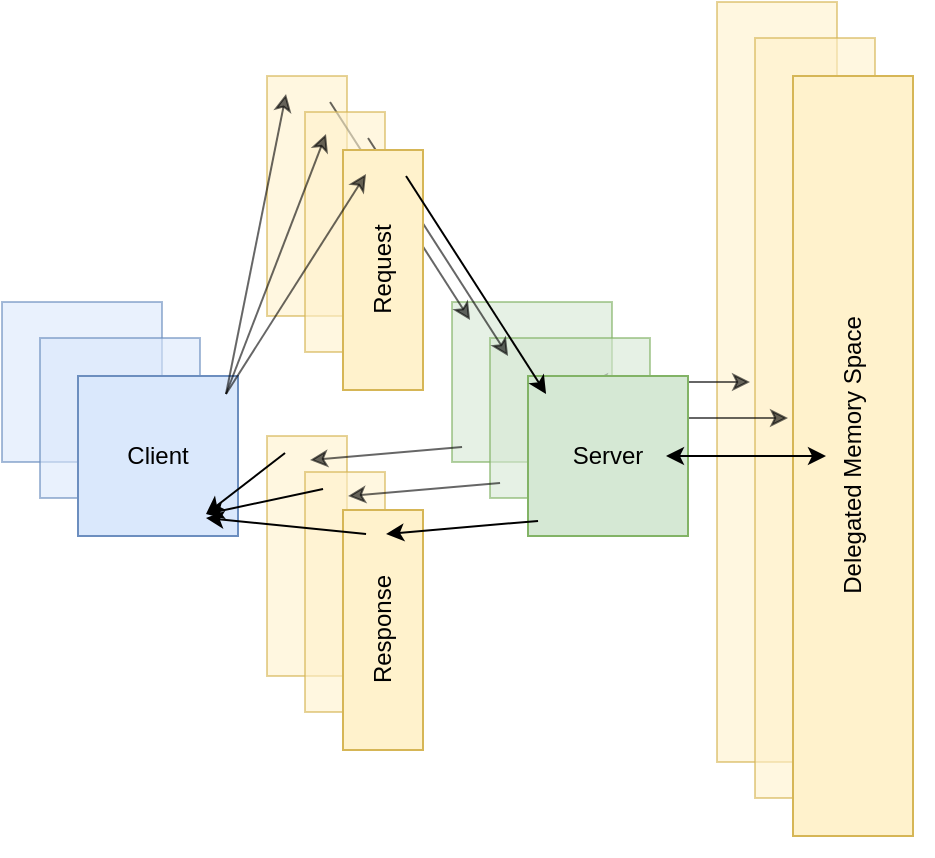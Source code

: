 <mxfile version="12.1.0" type="device" pages="1"><diagram id="7bmhLiZwpcJH5T8VALgp" name="Page-1"><mxGraphModel dx="1042" dy="486" grid="1" gridSize="10" guides="1" tooltips="1" connect="1" arrows="1" fold="1" page="1" pageScale="1" pageWidth="850" pageHeight="1100" math="0" shadow="0"><root><mxCell id="0"/><mxCell id="1" parent="0"/><mxCell id="c9MMybVQ7SlNscGkZTdV-56" value="" style="group" vertex="1" connectable="0" parent="1"><mxGeometry x="167" y="113" width="417.5" height="380" as="geometry"/></mxCell><mxCell id="c9MMybVQ7SlNscGkZTdV-57" value="" style="group;opacity=60;" vertex="1" connectable="0" parent="c9MMybVQ7SlNscGkZTdV-56"><mxGeometry x="-29" y="-29" width="417.5" height="380" as="geometry"/></mxCell><mxCell id="c9MMybVQ7SlNscGkZTdV-58" value="" style="whiteSpace=wrap;html=1;aspect=fixed;flipV=1;fillColor=#dae8fc;strokeColor=#6c8ebf;opacity=60;" vertex="1" parent="c9MMybVQ7SlNscGkZTdV-57"><mxGeometry y="150" width="80" height="80" as="geometry"/></mxCell><mxCell id="c9MMybVQ7SlNscGkZTdV-59" value="" style="whiteSpace=wrap;html=1;aspect=fixed;flipV=1;fillColor=#d5e8d4;strokeColor=#82b366;opacity=60;" vertex="1" parent="c9MMybVQ7SlNscGkZTdV-57"><mxGeometry x="225" y="150" width="80" height="80" as="geometry"/></mxCell><mxCell id="c9MMybVQ7SlNscGkZTdV-60" value="" style="rounded=0;whiteSpace=wrap;html=1;flipV=1;horizontal=0;fillColor=#fff2cc;strokeColor=#d6b656;opacity=60;" vertex="1" parent="c9MMybVQ7SlNscGkZTdV-57"><mxGeometry x="132.5" y="217" width="40" height="120" as="geometry"/></mxCell><mxCell id="c9MMybVQ7SlNscGkZTdV-61" value="" style="rounded=0;whiteSpace=wrap;html=1;horizontal=0;fillColor=#fff2cc;strokeColor=#d6b656;opacity=60;" vertex="1" parent="c9MMybVQ7SlNscGkZTdV-57"><mxGeometry x="357.5" width="60" height="380" as="geometry"/></mxCell><mxCell id="c9MMybVQ7SlNscGkZTdV-62" value="" style="rounded=0;whiteSpace=wrap;html=1;flipV=1;horizontal=0;fillColor=#fff2cc;strokeColor=#d6b656;opacity=60;" vertex="1" parent="c9MMybVQ7SlNscGkZTdV-57"><mxGeometry x="132.5" y="37" width="40" height="120" as="geometry"/></mxCell><mxCell id="c9MMybVQ7SlNscGkZTdV-63" value="" style="endArrow=classic;html=1;entryX=0.113;entryY=0.888;entryDx=0;entryDy=0;entryPerimeter=0;exitX=0.788;exitY=0.892;exitDx=0;exitDy=0;exitPerimeter=0;opacity=60;" edge="1" parent="c9MMybVQ7SlNscGkZTdV-57" source="c9MMybVQ7SlNscGkZTdV-62" target="c9MMybVQ7SlNscGkZTdV-59"><mxGeometry width="50" height="50" relative="1" as="geometry"><mxPoint x="172.5" y="50" as="sourcePoint"/><mxPoint x="222.5" as="targetPoint"/></mxGeometry></mxCell><mxCell id="c9MMybVQ7SlNscGkZTdV-64" value="" style="endArrow=classic;startArrow=classic;html=1;entryX=0.275;entryY=0.5;entryDx=0;entryDy=0;entryPerimeter=0;opacity=60;" edge="1" parent="c9MMybVQ7SlNscGkZTdV-57" target="c9MMybVQ7SlNscGkZTdV-61"><mxGeometry width="50" height="50" relative="1" as="geometry"><mxPoint x="294" y="190" as="sourcePoint"/><mxPoint x="344" y="140" as="targetPoint"/></mxGeometry></mxCell><mxCell id="c9MMybVQ7SlNscGkZTdV-65" value="" style="endArrow=classic;html=1;entryX=0.538;entryY=0.9;entryDx=0;entryDy=0;entryPerimeter=0;exitX=0.788;exitY=0.892;exitDx=0;exitDy=0;exitPerimeter=0;opacity=60;" edge="1" parent="c9MMybVQ7SlNscGkZTdV-57" target="c9MMybVQ7SlNscGkZTdV-60"><mxGeometry width="50" height="50" relative="1" as="geometry"><mxPoint x="230.02" y="222.46" as="sourcePoint"/><mxPoint x="300.04" y="331.46" as="targetPoint"/></mxGeometry></mxCell><mxCell id="c9MMybVQ7SlNscGkZTdV-46" value="" style="group" vertex="1" connectable="0" parent="1"><mxGeometry x="186" y="131" width="417.5" height="380" as="geometry"/></mxCell><mxCell id="c9MMybVQ7SlNscGkZTdV-47" value="" style="group;opacity=60;" vertex="1" connectable="0" parent="c9MMybVQ7SlNscGkZTdV-46"><mxGeometry x="-29" y="-29" width="417.5" height="380" as="geometry"/></mxCell><mxCell id="c9MMybVQ7SlNscGkZTdV-48" value="" style="whiteSpace=wrap;html=1;aspect=fixed;flipV=1;fillColor=#dae8fc;strokeColor=#6c8ebf;opacity=60;" vertex="1" parent="c9MMybVQ7SlNscGkZTdV-47"><mxGeometry y="150" width="80" height="80" as="geometry"/></mxCell><mxCell id="c9MMybVQ7SlNscGkZTdV-49" value="" style="whiteSpace=wrap;html=1;aspect=fixed;flipV=1;fillColor=#d5e8d4;strokeColor=#82b366;opacity=60;" vertex="1" parent="c9MMybVQ7SlNscGkZTdV-47"><mxGeometry x="225" y="150" width="80" height="80" as="geometry"/></mxCell><mxCell id="c9MMybVQ7SlNscGkZTdV-50" value="" style="rounded=0;whiteSpace=wrap;html=1;flipV=1;horizontal=0;fillColor=#fff2cc;strokeColor=#d6b656;opacity=60;" vertex="1" parent="c9MMybVQ7SlNscGkZTdV-47"><mxGeometry x="132.5" y="217" width="40" height="120" as="geometry"/></mxCell><mxCell id="c9MMybVQ7SlNscGkZTdV-51" value="" style="rounded=0;whiteSpace=wrap;html=1;horizontal=0;fillColor=#fff2cc;strokeColor=#d6b656;opacity=60;" vertex="1" parent="c9MMybVQ7SlNscGkZTdV-47"><mxGeometry x="357.5" width="60" height="380" as="geometry"/></mxCell><mxCell id="c9MMybVQ7SlNscGkZTdV-52" value="" style="rounded=0;whiteSpace=wrap;html=1;flipV=1;horizontal=0;fillColor=#fff2cc;strokeColor=#d6b656;opacity=60;" vertex="1" parent="c9MMybVQ7SlNscGkZTdV-47"><mxGeometry x="132.5" y="37" width="40" height="120" as="geometry"/></mxCell><mxCell id="c9MMybVQ7SlNscGkZTdV-53" value="" style="endArrow=classic;html=1;entryX=0.113;entryY=0.888;entryDx=0;entryDy=0;entryPerimeter=0;exitX=0.788;exitY=0.892;exitDx=0;exitDy=0;exitPerimeter=0;opacity=60;" edge="1" parent="c9MMybVQ7SlNscGkZTdV-47" source="c9MMybVQ7SlNscGkZTdV-52" target="c9MMybVQ7SlNscGkZTdV-49"><mxGeometry width="50" height="50" relative="1" as="geometry"><mxPoint x="172.5" y="50" as="sourcePoint"/><mxPoint x="222.5" as="targetPoint"/></mxGeometry></mxCell><mxCell id="c9MMybVQ7SlNscGkZTdV-54" value="" style="endArrow=classic;startArrow=classic;html=1;entryX=0.275;entryY=0.5;entryDx=0;entryDy=0;entryPerimeter=0;opacity=60;" edge="1" parent="c9MMybVQ7SlNscGkZTdV-47" target="c9MMybVQ7SlNscGkZTdV-51"><mxGeometry width="50" height="50" relative="1" as="geometry"><mxPoint x="294" y="190" as="sourcePoint"/><mxPoint x="344" y="140" as="targetPoint"/></mxGeometry></mxCell><mxCell id="c9MMybVQ7SlNscGkZTdV-55" value="" style="endArrow=classic;html=1;entryX=0.538;entryY=0.9;entryDx=0;entryDy=0;entryPerimeter=0;exitX=0.788;exitY=0.892;exitDx=0;exitDy=0;exitPerimeter=0;opacity=60;" edge="1" parent="c9MMybVQ7SlNscGkZTdV-47" target="c9MMybVQ7SlNscGkZTdV-50"><mxGeometry width="50" height="50" relative="1" as="geometry"><mxPoint x="230.02" y="222.46" as="sourcePoint"/><mxPoint x="300.04" y="331.46" as="targetPoint"/></mxGeometry></mxCell><mxCell id="c9MMybVQ7SlNscGkZTdV-45" value="" style="group" vertex="1" connectable="0" parent="1"><mxGeometry x="176" y="121" width="417.5" height="380" as="geometry"/></mxCell><mxCell id="c9MMybVQ7SlNscGkZTdV-12" value="" style="group" vertex="1" connectable="0" parent="c9MMybVQ7SlNscGkZTdV-45"><mxGeometry width="417.5" height="380" as="geometry"/></mxCell><mxCell id="c9MMybVQ7SlNscGkZTdV-13" value="Client" style="whiteSpace=wrap;html=1;aspect=fixed;flipV=1;fillColor=#dae8fc;strokeColor=#6c8ebf;" vertex="1" parent="c9MMybVQ7SlNscGkZTdV-12"><mxGeometry y="150" width="80" height="80" as="geometry"/></mxCell><mxCell id="c9MMybVQ7SlNscGkZTdV-14" value="Server" style="whiteSpace=wrap;html=1;aspect=fixed;flipV=1;fillColor=#d5e8d4;strokeColor=#82b366;" vertex="1" parent="c9MMybVQ7SlNscGkZTdV-12"><mxGeometry x="225" y="150" width="80" height="80" as="geometry"/></mxCell><mxCell id="c9MMybVQ7SlNscGkZTdV-16" value="Response" style="rounded=0;whiteSpace=wrap;html=1;flipV=1;horizontal=0;fillColor=#fff2cc;strokeColor=#d6b656;" vertex="1" parent="c9MMybVQ7SlNscGkZTdV-12"><mxGeometry x="132.5" y="217" width="40" height="120" as="geometry"/></mxCell><mxCell id="c9MMybVQ7SlNscGkZTdV-17" value="Delegated Memory Space" style="rounded=0;whiteSpace=wrap;html=1;horizontal=0;fillColor=#fff2cc;strokeColor=#d6b656;" vertex="1" parent="c9MMybVQ7SlNscGkZTdV-12"><mxGeometry x="357.5" width="60" height="380" as="geometry"/></mxCell><mxCell id="c9MMybVQ7SlNscGkZTdV-15" value="Request" style="rounded=0;whiteSpace=wrap;html=1;flipV=1;horizontal=0;fillColor=#fff2cc;strokeColor=#d6b656;" vertex="1" parent="c9MMybVQ7SlNscGkZTdV-12"><mxGeometry x="132.5" y="37" width="40" height="120" as="geometry"/></mxCell><mxCell id="c9MMybVQ7SlNscGkZTdV-39" value="" style="endArrow=classic;html=1;entryX=0.113;entryY=0.888;entryDx=0;entryDy=0;entryPerimeter=0;exitX=0.788;exitY=0.892;exitDx=0;exitDy=0;exitPerimeter=0;" edge="1" parent="c9MMybVQ7SlNscGkZTdV-12" source="c9MMybVQ7SlNscGkZTdV-15" target="c9MMybVQ7SlNscGkZTdV-14"><mxGeometry width="50" height="50" relative="1" as="geometry"><mxPoint x="172.5" y="50" as="sourcePoint"/><mxPoint x="222.5" as="targetPoint"/></mxGeometry></mxCell><mxCell id="c9MMybVQ7SlNscGkZTdV-43" value="" style="endArrow=classic;startArrow=classic;html=1;entryX=0.275;entryY=0.5;entryDx=0;entryDy=0;entryPerimeter=0;" edge="1" parent="c9MMybVQ7SlNscGkZTdV-12" target="c9MMybVQ7SlNscGkZTdV-17"><mxGeometry width="50" height="50" relative="1" as="geometry"><mxPoint x="294" y="190" as="sourcePoint"/><mxPoint x="344" y="140" as="targetPoint"/></mxGeometry></mxCell><mxCell id="c9MMybVQ7SlNscGkZTdV-44" value="" style="endArrow=classic;html=1;entryX=0.538;entryY=0.9;entryDx=0;entryDy=0;entryPerimeter=0;exitX=0.788;exitY=0.892;exitDx=0;exitDy=0;exitPerimeter=0;" edge="1" parent="c9MMybVQ7SlNscGkZTdV-12" target="c9MMybVQ7SlNscGkZTdV-16"><mxGeometry width="50" height="50" relative="1" as="geometry"><mxPoint x="230.02" y="222.46" as="sourcePoint"/><mxPoint x="300.04" y="331.46" as="targetPoint"/></mxGeometry></mxCell><mxCell id="c9MMybVQ7SlNscGkZTdV-66" value="" style="endArrow=classic;html=1;opacity=60;entryX=0.238;entryY=0.925;entryDx=0;entryDy=0;entryPerimeter=0;" edge="1" parent="c9MMybVQ7SlNscGkZTdV-12" target="c9MMybVQ7SlNscGkZTdV-62"><mxGeometry width="50" height="50" relative="1" as="geometry"><mxPoint x="74" y="159" as="sourcePoint"/><mxPoint x="119.5" y="113" as="targetPoint"/></mxGeometry></mxCell><mxCell id="c9MMybVQ7SlNscGkZTdV-70" value="" style="endArrow=classic;html=1;exitX=0.288;exitY=0.9;exitDx=0;exitDy=0;exitPerimeter=0;" edge="1" parent="c9MMybVQ7SlNscGkZTdV-12" source="c9MMybVQ7SlNscGkZTdV-16"><mxGeometry width="50" height="50" relative="1" as="geometry"><mxPoint x="134.52" y="213.96" as="sourcePoint"/><mxPoint x="64" y="221" as="targetPoint"/></mxGeometry></mxCell><mxCell id="c9MMybVQ7SlNscGkZTdV-71" value="" style="endArrow=classic;html=1;exitX=0.288;exitY=0.9;exitDx=0;exitDy=0;exitPerimeter=0;" edge="1" parent="c9MMybVQ7SlNscGkZTdV-12"><mxGeometry width="50" height="50" relative="1" as="geometry"><mxPoint x="122.52" y="206.5" as="sourcePoint"/><mxPoint x="64" y="219" as="targetPoint"/></mxGeometry></mxCell><mxCell id="c9MMybVQ7SlNscGkZTdV-72" value="" style="endArrow=classic;html=1;exitX=0.288;exitY=0.9;exitDx=0;exitDy=0;exitPerimeter=0;" edge="1" parent="c9MMybVQ7SlNscGkZTdV-12"><mxGeometry width="50" height="50" relative="1" as="geometry"><mxPoint x="103.52" y="188.5" as="sourcePoint"/><mxPoint x="64" y="219" as="targetPoint"/></mxGeometry></mxCell><mxCell id="c9MMybVQ7SlNscGkZTdV-67" value="" style="endArrow=classic;html=1;opacity=60;" edge="1" parent="1"><mxGeometry width="50" height="50" relative="1" as="geometry"><mxPoint x="250" y="280" as="sourcePoint"/><mxPoint x="300" y="150" as="targetPoint"/></mxGeometry></mxCell><mxCell id="c9MMybVQ7SlNscGkZTdV-68" value="" style="endArrow=classic;html=1;opacity=60;" edge="1" parent="1"><mxGeometry width="50" height="50" relative="1" as="geometry"><mxPoint x="250" y="280" as="sourcePoint"/><mxPoint x="320" y="170" as="targetPoint"/></mxGeometry></mxCell></root></mxGraphModel></diagram></mxfile>
